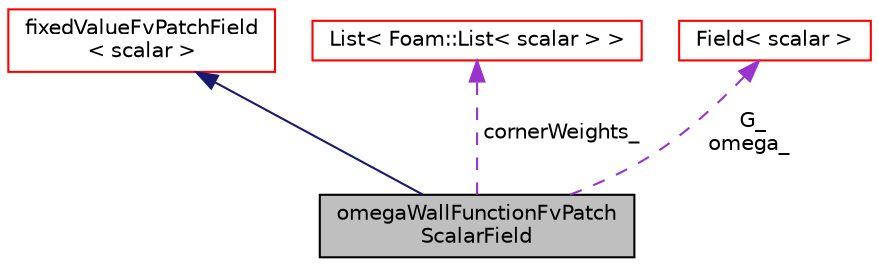 digraph "omegaWallFunctionFvPatchScalarField"
{
  bgcolor="transparent";
  edge [fontname="Helvetica",fontsize="10",labelfontname="Helvetica",labelfontsize="10"];
  node [fontname="Helvetica",fontsize="10",shape=record];
  Node1 [label="omegaWallFunctionFvPatch\lScalarField",height=0.2,width=0.4,color="black", fillcolor="grey75", style="filled", fontcolor="black"];
  Node2 -> Node1 [dir="back",color="midnightblue",fontsize="10",style="solid",fontname="Helvetica"];
  Node2 [label="fixedValueFvPatchField\l\< scalar \>",height=0.2,width=0.4,color="red",URL="$a00839.html"];
  Node3 -> Node1 [dir="back",color="darkorchid3",fontsize="10",style="dashed",label=" cornerWeights_" ,fontname="Helvetica"];
  Node3 [label="List\< Foam::List\< scalar \> \>",height=0.2,width=0.4,color="red",URL="$a01364.html"];
  Node4 -> Node1 [dir="back",color="darkorchid3",fontsize="10",style="dashed",label=" G_\nomega_" ,fontname="Helvetica"];
  Node4 [label="Field\< scalar \>",height=0.2,width=0.4,color="red",URL="$a00755.html"];
}
